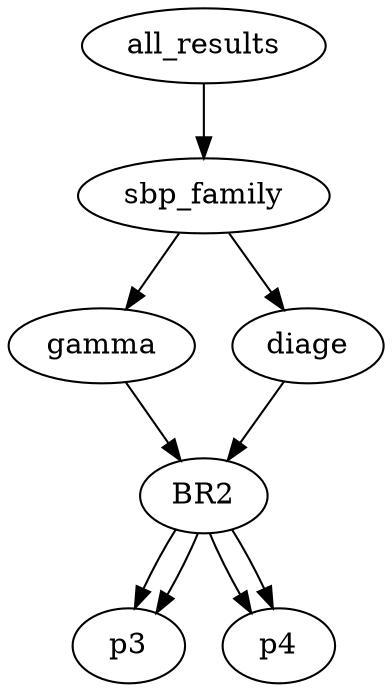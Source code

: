 digraph tree {
    "all_results";
    "sbp_family";
    "gamma";
    "BR2";
    "p3";
    "p4";
    "diage";
    "BR2";
    "p3";
    "p4";
    "all_results" -> "sbp_family";
    "sbp_family" -> "gamma";
    "sbp_family" -> "diage";
    "gamma" -> "BR2";
    "BR2" -> "p3";
    "BR2" -> "p4";
    "diage" -> "BR2";
    "BR2" -> "p3";
    "BR2" -> "p4";
}
